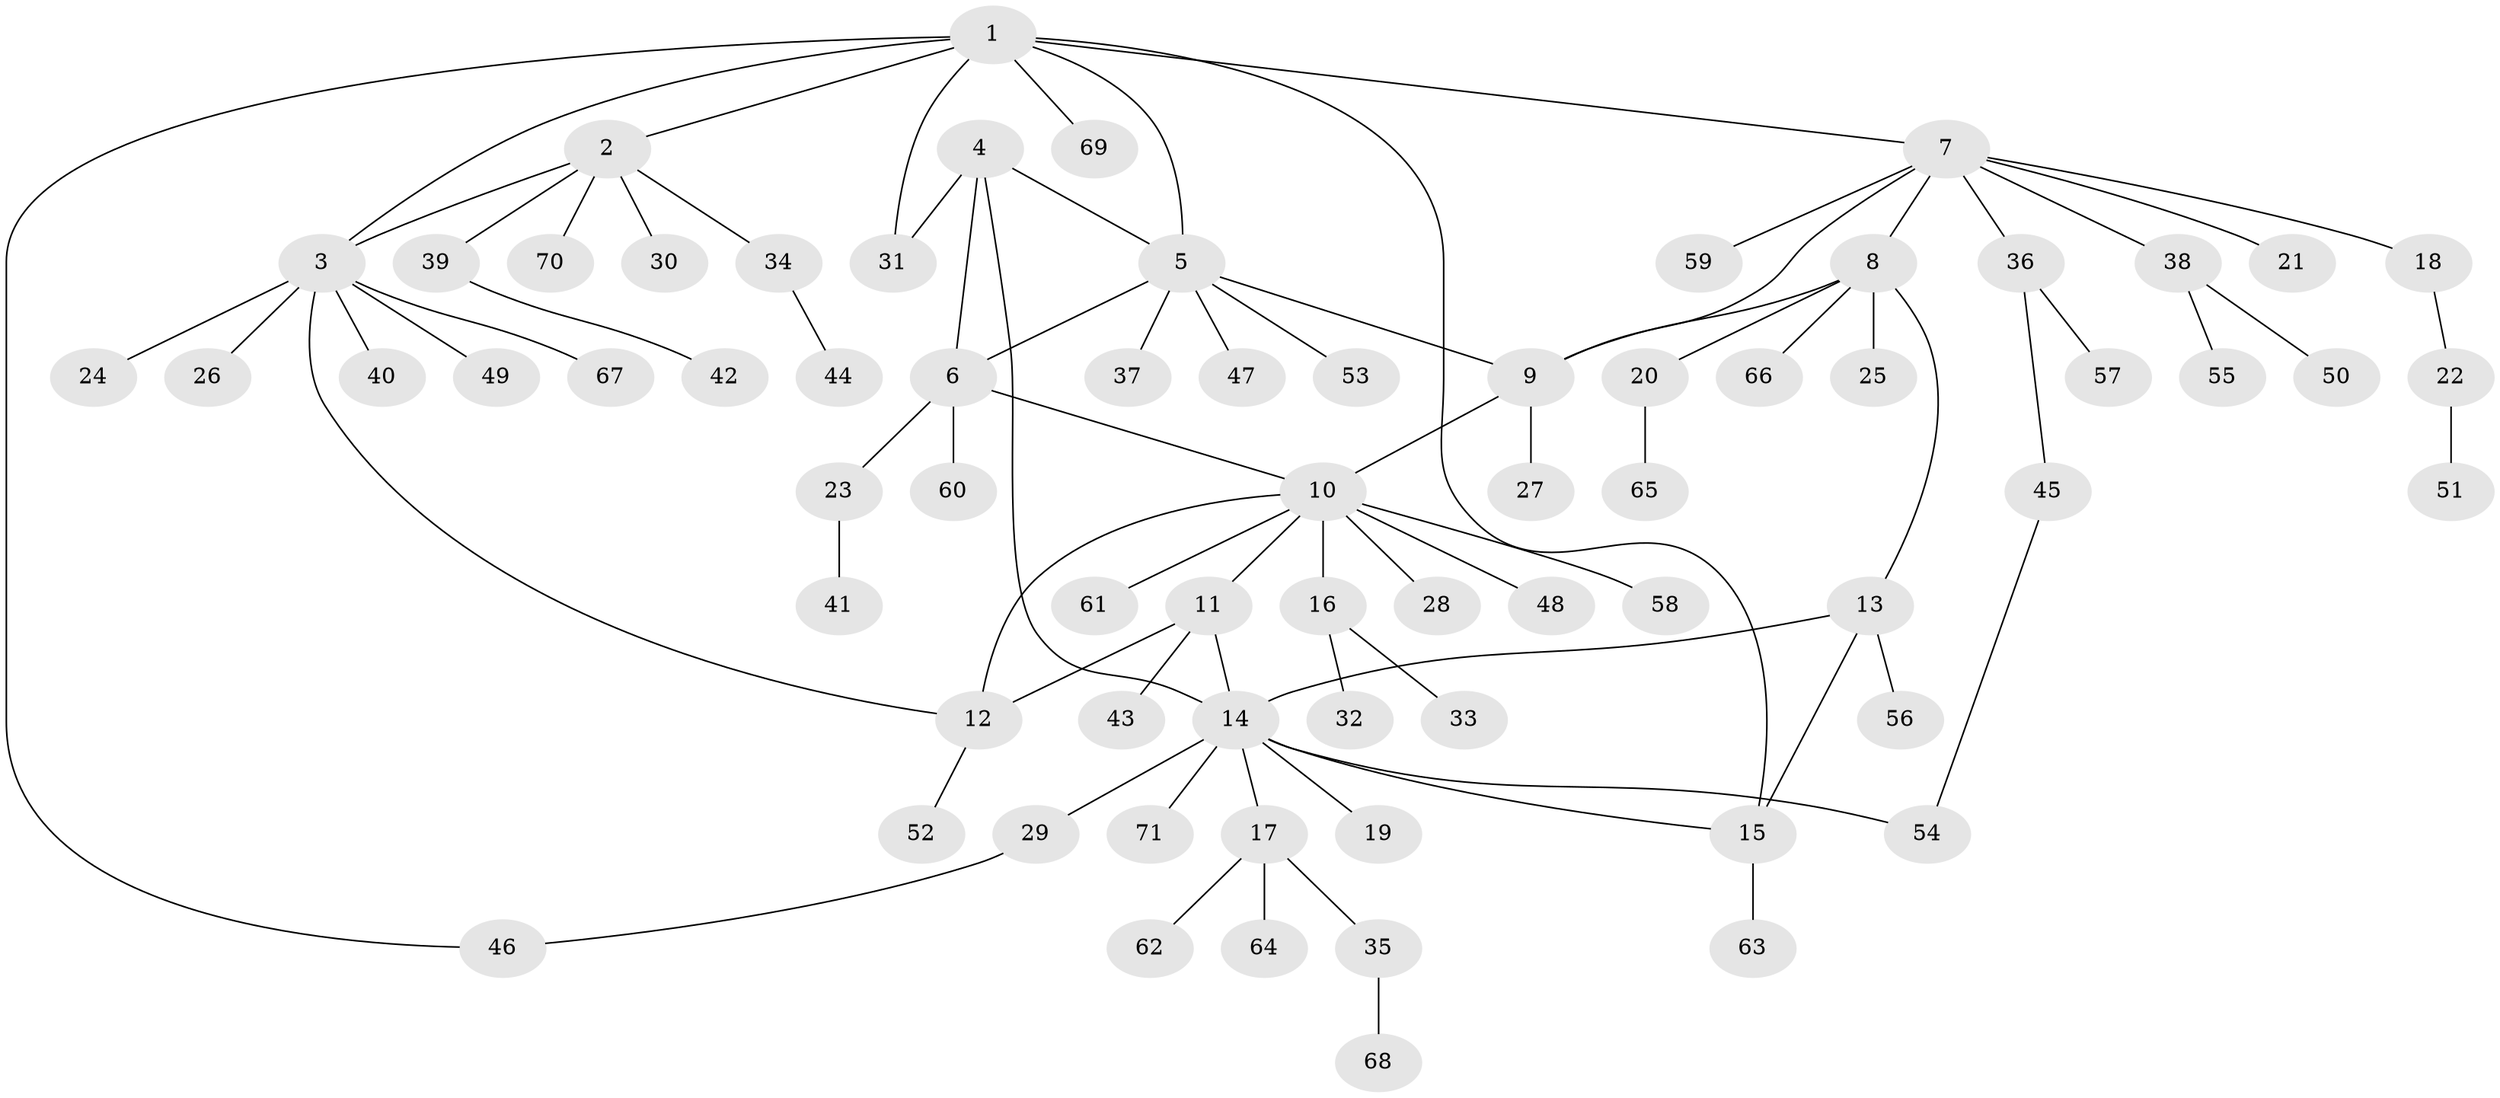 // Generated by graph-tools (version 1.1) at 2025/11/02/27/25 16:11:37]
// undirected, 71 vertices, 84 edges
graph export_dot {
graph [start="1"]
  node [color=gray90,style=filled];
  1;
  2;
  3;
  4;
  5;
  6;
  7;
  8;
  9;
  10;
  11;
  12;
  13;
  14;
  15;
  16;
  17;
  18;
  19;
  20;
  21;
  22;
  23;
  24;
  25;
  26;
  27;
  28;
  29;
  30;
  31;
  32;
  33;
  34;
  35;
  36;
  37;
  38;
  39;
  40;
  41;
  42;
  43;
  44;
  45;
  46;
  47;
  48;
  49;
  50;
  51;
  52;
  53;
  54;
  55;
  56;
  57;
  58;
  59;
  60;
  61;
  62;
  63;
  64;
  65;
  66;
  67;
  68;
  69;
  70;
  71;
  1 -- 2;
  1 -- 3;
  1 -- 5;
  1 -- 7;
  1 -- 15;
  1 -- 31;
  1 -- 46;
  1 -- 69;
  2 -- 3;
  2 -- 30;
  2 -- 34;
  2 -- 39;
  2 -- 70;
  3 -- 12;
  3 -- 24;
  3 -- 26;
  3 -- 40;
  3 -- 49;
  3 -- 67;
  4 -- 5;
  4 -- 6;
  4 -- 14;
  4 -- 31;
  5 -- 6;
  5 -- 9;
  5 -- 37;
  5 -- 47;
  5 -- 53;
  6 -- 10;
  6 -- 23;
  6 -- 60;
  7 -- 8;
  7 -- 9;
  7 -- 18;
  7 -- 21;
  7 -- 36;
  7 -- 38;
  7 -- 59;
  8 -- 9;
  8 -- 13;
  8 -- 20;
  8 -- 25;
  8 -- 66;
  9 -- 10;
  9 -- 27;
  10 -- 11;
  10 -- 12;
  10 -- 16;
  10 -- 28;
  10 -- 48;
  10 -- 58;
  10 -- 61;
  11 -- 12;
  11 -- 14;
  11 -- 43;
  12 -- 52;
  13 -- 14;
  13 -- 15;
  13 -- 56;
  14 -- 15;
  14 -- 17;
  14 -- 19;
  14 -- 29;
  14 -- 54;
  14 -- 71;
  15 -- 63;
  16 -- 32;
  16 -- 33;
  17 -- 35;
  17 -- 62;
  17 -- 64;
  18 -- 22;
  20 -- 65;
  22 -- 51;
  23 -- 41;
  29 -- 46;
  34 -- 44;
  35 -- 68;
  36 -- 45;
  36 -- 57;
  38 -- 50;
  38 -- 55;
  39 -- 42;
  45 -- 54;
}
